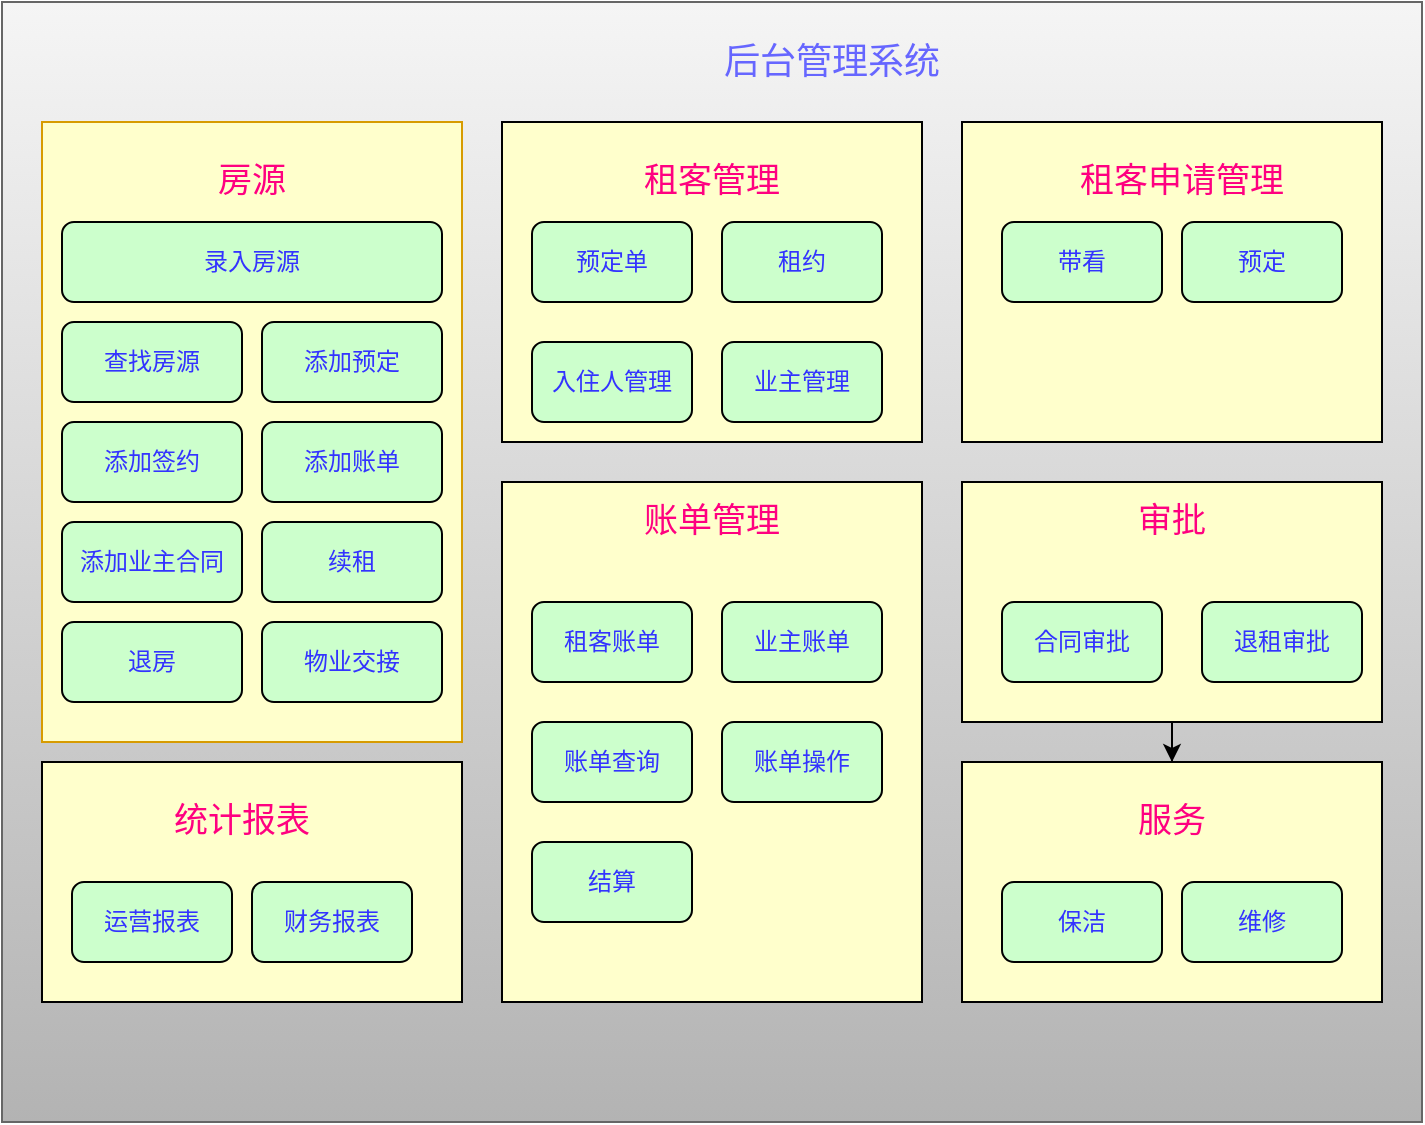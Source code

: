<mxfile>
    <diagram id="_Wg7OJw05gw8BzJXbIB-" name="第 1 页">
        <mxGraphModel dx="820" dy="597" grid="1" gridSize="10" guides="1" tooltips="1" connect="1" arrows="1" fold="1" page="1" pageScale="1" pageWidth="827" pageHeight="1169" math="0" shadow="0">
            <root>
                <mxCell id="0"/>
                <mxCell id="1" parent="0"/>
                <mxCell id="3" value="" style="rounded=0;whiteSpace=wrap;html=1;strokeColor=#666666;fillColor=#f5f5f5;gradientColor=#b3b3b3;" parent="1" vertex="1">
                    <mxGeometry width="710" height="560" as="geometry"/>
                </mxCell>
                <mxCell id="4" value="&lt;font style=&quot;font-size: 18px&quot; color=&quot;#6666ff&quot;&gt;后台管理系统&lt;/font&gt;" style="text;html=1;strokeColor=none;fillColor=none;align=center;verticalAlign=middle;whiteSpace=wrap;rounded=0;" vertex="1" parent="1">
                    <mxGeometry x="345" y="20" width="140" height="20" as="geometry"/>
                </mxCell>
                <mxCell id="5" value="" style="rounded=0;whiteSpace=wrap;html=1;strokeColor=#d79b00;fillColor=#FFFFCC;" vertex="1" parent="1">
                    <mxGeometry x="20" y="60" width="210" height="310" as="geometry"/>
                </mxCell>
                <mxCell id="9" value="" style="rounded=0;whiteSpace=wrap;html=1;fillColor=#FFFFCC;" vertex="1" parent="1">
                    <mxGeometry x="250" y="60" width="210" height="160" as="geometry"/>
                </mxCell>
                <mxCell id="10" value="" style="rounded=0;whiteSpace=wrap;html=1;fillColor=#FFFFCC;" vertex="1" parent="1">
                    <mxGeometry x="250" y="240" width="210" height="260" as="geometry"/>
                </mxCell>
                <mxCell id="12" value="" style="rounded=0;whiteSpace=wrap;html=1;fillColor=#FFFFCC;" vertex="1" parent="1">
                    <mxGeometry x="480" y="60" width="210" height="160" as="geometry"/>
                </mxCell>
                <mxCell id="14" value="" style="rounded=0;whiteSpace=wrap;html=1;fillColor=#FFFFCC;" vertex="1" parent="1">
                    <mxGeometry x="20" y="380" width="210" height="120" as="geometry"/>
                </mxCell>
                <mxCell id="21" value="" style="edgeStyle=orthogonalEdgeStyle;rounded=0;orthogonalLoop=1;jettySize=auto;html=1;" edge="1" parent="1" source="18" target="20">
                    <mxGeometry relative="1" as="geometry"/>
                </mxCell>
                <mxCell id="18" value="" style="rounded=0;whiteSpace=wrap;html=1;fillColor=#FFFFCC;" vertex="1" parent="1">
                    <mxGeometry x="480" y="240" width="210" height="120" as="geometry"/>
                </mxCell>
                <mxCell id="20" value="" style="rounded=0;whiteSpace=wrap;html=1;fillColor=#FFFFCC;" vertex="1" parent="1">
                    <mxGeometry x="480" y="380" width="210" height="120" as="geometry"/>
                </mxCell>
                <mxCell id="22" value="&lt;font style=&quot;font-size: 17px&quot; color=&quot;#ff0080&quot;&gt;房源&lt;/font&gt;" style="text;html=1;strokeColor=none;fillColor=none;align=center;verticalAlign=middle;whiteSpace=wrap;rounded=0;" vertex="1" parent="1">
                    <mxGeometry x="105" y="80" width="40" height="20" as="geometry"/>
                </mxCell>
                <mxCell id="24" value="&lt;font style=&quot;font-size: 17px&quot; color=&quot;#ff0080&quot;&gt;租客管理&lt;/font&gt;" style="text;html=1;strokeColor=none;fillColor=none;align=center;verticalAlign=middle;whiteSpace=wrap;rounded=0;" vertex="1" parent="1">
                    <mxGeometry x="320" y="80" width="70" height="20" as="geometry"/>
                </mxCell>
                <mxCell id="25" value="&lt;font style=&quot;font-size: 17px&quot; color=&quot;#ff0080&quot;&gt;租客申请管理&lt;/font&gt;" style="text;html=1;strokeColor=none;fillColor=none;align=center;verticalAlign=middle;whiteSpace=wrap;rounded=0;" vertex="1" parent="1">
                    <mxGeometry x="530" y="80" width="120" height="20" as="geometry"/>
                </mxCell>
                <mxCell id="26" value="&lt;font style=&quot;font-size: 17px&quot; color=&quot;#ff0080&quot;&gt;审批&lt;/font&gt;" style="text;html=1;strokeColor=none;fillColor=none;align=center;verticalAlign=middle;whiteSpace=wrap;rounded=0;" vertex="1" parent="1">
                    <mxGeometry x="550" y="250" width="70" height="20" as="geometry"/>
                </mxCell>
                <mxCell id="27" value="&lt;font color=&quot;#3333ff&quot;&gt;录入房源&lt;/font&gt;" style="rounded=1;whiteSpace=wrap;html=1;fillColor=#CCFFCC;" vertex="1" parent="1">
                    <mxGeometry x="30" y="110" width="190" height="40" as="geometry"/>
                </mxCell>
                <mxCell id="28" value="&lt;font style=&quot;font-size: 17px&quot; color=&quot;#ff0080&quot;&gt;账单管理&lt;/font&gt;" style="text;html=1;strokeColor=none;fillColor=none;align=center;verticalAlign=middle;whiteSpace=wrap;rounded=0;" vertex="1" parent="1">
                    <mxGeometry x="310" y="250" width="90" height="20" as="geometry"/>
                </mxCell>
                <mxCell id="29" value="&lt;font style=&quot;font-size: 17px&quot; color=&quot;#ff0080&quot;&gt;统计报表&lt;/font&gt;" style="text;html=1;strokeColor=none;fillColor=none;align=center;verticalAlign=middle;whiteSpace=wrap;rounded=0;" vertex="1" parent="1">
                    <mxGeometry x="75" y="400" width="90" height="20" as="geometry"/>
                </mxCell>
                <mxCell id="30" value="&lt;font style=&quot;font-size: 17px&quot; color=&quot;#ff0080&quot;&gt;服务&lt;/font&gt;" style="text;html=1;strokeColor=none;fillColor=none;align=center;verticalAlign=middle;whiteSpace=wrap;rounded=0;" vertex="1" parent="1">
                    <mxGeometry x="540" y="400" width="90" height="20" as="geometry"/>
                </mxCell>
                <mxCell id="31" value="&lt;font color=&quot;#3333ff&quot;&gt;查找房源&lt;/font&gt;" style="rounded=1;whiteSpace=wrap;html=1;fillColor=#CCFFCC;" vertex="1" parent="1">
                    <mxGeometry x="30" y="160" width="90" height="40" as="geometry"/>
                </mxCell>
                <mxCell id="33" value="&lt;font color=&quot;#3333ff&quot;&gt;添加预定&lt;/font&gt;" style="rounded=1;whiteSpace=wrap;html=1;fillColor=#CCFFCC;" vertex="1" parent="1">
                    <mxGeometry x="130" y="160" width="90" height="40" as="geometry"/>
                </mxCell>
                <mxCell id="34" value="&lt;font color=&quot;#3333ff&quot;&gt;添加签约&lt;/font&gt;" style="rounded=1;whiteSpace=wrap;html=1;fillColor=#CCFFCC;" vertex="1" parent="1">
                    <mxGeometry x="30" y="210" width="90" height="40" as="geometry"/>
                </mxCell>
                <mxCell id="35" value="&lt;font color=&quot;#3333ff&quot;&gt;添加账单&lt;/font&gt;" style="rounded=1;whiteSpace=wrap;html=1;fillColor=#CCFFCC;" vertex="1" parent="1">
                    <mxGeometry x="130" y="210" width="90" height="40" as="geometry"/>
                </mxCell>
                <mxCell id="36" value="&lt;font color=&quot;#3333ff&quot;&gt;添加业主合同&lt;/font&gt;" style="rounded=1;whiteSpace=wrap;html=1;fillColor=#CCFFCC;" vertex="1" parent="1">
                    <mxGeometry x="30" y="260" width="90" height="40" as="geometry"/>
                </mxCell>
                <mxCell id="37" value="&lt;font color=&quot;#3333ff&quot;&gt;续租&lt;/font&gt;" style="rounded=1;whiteSpace=wrap;html=1;fillColor=#CCFFCC;" vertex="1" parent="1">
                    <mxGeometry x="130" y="260" width="90" height="40" as="geometry"/>
                </mxCell>
                <mxCell id="38" value="&lt;font color=&quot;#3333ff&quot;&gt;退房&lt;/font&gt;" style="rounded=1;whiteSpace=wrap;html=1;fillColor=#CCFFCC;" vertex="1" parent="1">
                    <mxGeometry x="30" y="310" width="90" height="40" as="geometry"/>
                </mxCell>
                <mxCell id="39" value="&lt;font color=&quot;#3333ff&quot;&gt;物业交接&lt;/font&gt;" style="rounded=1;whiteSpace=wrap;html=1;fillColor=#CCFFCC;" vertex="1" parent="1">
                    <mxGeometry x="130" y="310" width="90" height="40" as="geometry"/>
                </mxCell>
                <mxCell id="40" value="&lt;font color=&quot;#3333ff&quot;&gt;预定单&lt;/font&gt;" style="rounded=1;whiteSpace=wrap;html=1;fillColor=#CCFFCC;" vertex="1" parent="1">
                    <mxGeometry x="265" y="110" width="80" height="40" as="geometry"/>
                </mxCell>
                <mxCell id="41" value="&lt;font color=&quot;#3333ff&quot;&gt;租约&lt;/font&gt;" style="rounded=1;whiteSpace=wrap;html=1;fillColor=#CCFFCC;" vertex="1" parent="1">
                    <mxGeometry x="360" y="110" width="80" height="40" as="geometry"/>
                </mxCell>
                <mxCell id="42" value="&lt;font color=&quot;#3333ff&quot;&gt;入住人管理&lt;/font&gt;" style="rounded=1;whiteSpace=wrap;html=1;fillColor=#CCFFCC;" vertex="1" parent="1">
                    <mxGeometry x="265" y="170" width="80" height="40" as="geometry"/>
                </mxCell>
                <mxCell id="43" value="&lt;font color=&quot;#3333ff&quot;&gt;业主管理&lt;/font&gt;" style="rounded=1;whiteSpace=wrap;html=1;fillColor=#CCFFCC;" vertex="1" parent="1">
                    <mxGeometry x="360" y="170" width="80" height="40" as="geometry"/>
                </mxCell>
                <mxCell id="44" value="&lt;font color=&quot;#3333ff&quot;&gt;租客账单&lt;/font&gt;" style="rounded=1;whiteSpace=wrap;html=1;fillColor=#CCFFCC;" vertex="1" parent="1">
                    <mxGeometry x="265" y="300" width="80" height="40" as="geometry"/>
                </mxCell>
                <mxCell id="45" value="&lt;font color=&quot;#3333ff&quot;&gt;业主账单&lt;/font&gt;" style="rounded=1;whiteSpace=wrap;html=1;fillColor=#CCFFCC;" vertex="1" parent="1">
                    <mxGeometry x="360" y="300" width="80" height="40" as="geometry"/>
                </mxCell>
                <mxCell id="46" value="&lt;font color=&quot;#3333ff&quot;&gt;账单查询&lt;/font&gt;" style="rounded=1;whiteSpace=wrap;html=1;fillColor=#CCFFCC;" vertex="1" parent="1">
                    <mxGeometry x="265" y="360" width="80" height="40" as="geometry"/>
                </mxCell>
                <mxCell id="47" value="&lt;font color=&quot;#3333ff&quot;&gt;账单操作&lt;/font&gt;" style="rounded=1;whiteSpace=wrap;html=1;fillColor=#CCFFCC;" vertex="1" parent="1">
                    <mxGeometry x="360" y="360" width="80" height="40" as="geometry"/>
                </mxCell>
                <mxCell id="48" value="&lt;font color=&quot;#3333ff&quot;&gt;结算&lt;/font&gt;" style="rounded=1;whiteSpace=wrap;html=1;fillColor=#CCFFCC;" vertex="1" parent="1">
                    <mxGeometry x="265" y="420" width="80" height="40" as="geometry"/>
                </mxCell>
                <mxCell id="49" value="&lt;font color=&quot;#3333ff&quot;&gt;运营报表&lt;/font&gt;" style="rounded=1;whiteSpace=wrap;html=1;fillColor=#CCFFCC;" vertex="1" parent="1">
                    <mxGeometry x="35" y="440" width="80" height="40" as="geometry"/>
                </mxCell>
                <mxCell id="50" value="&lt;font color=&quot;#3333ff&quot;&gt;财务报表&lt;/font&gt;" style="rounded=1;whiteSpace=wrap;html=1;fillColor=#CCFFCC;" vertex="1" parent="1">
                    <mxGeometry x="125" y="440" width="80" height="40" as="geometry"/>
                </mxCell>
                <mxCell id="52" value="&lt;font color=&quot;#3333ff&quot;&gt;保洁&lt;/font&gt;" style="rounded=1;whiteSpace=wrap;html=1;fillColor=#CCFFCC;" vertex="1" parent="1">
                    <mxGeometry x="500" y="440" width="80" height="40" as="geometry"/>
                </mxCell>
                <mxCell id="53" value="&lt;font color=&quot;#3333ff&quot;&gt;维修&lt;/font&gt;" style="rounded=1;whiteSpace=wrap;html=1;fillColor=#CCFFCC;" vertex="1" parent="1">
                    <mxGeometry x="590" y="440" width="80" height="40" as="geometry"/>
                </mxCell>
                <mxCell id="57" value="&lt;font color=&quot;#3333ff&quot;&gt;合同审批&lt;/font&gt;" style="rounded=1;whiteSpace=wrap;html=1;fillColor=#CCFFCC;" vertex="1" parent="1">
                    <mxGeometry x="500" y="300" width="80" height="40" as="geometry"/>
                </mxCell>
                <mxCell id="58" value="&lt;font color=&quot;#3333ff&quot;&gt;退租审批&lt;/font&gt;" style="rounded=1;whiteSpace=wrap;html=1;fillColor=#CCFFCC;" vertex="1" parent="1">
                    <mxGeometry x="600" y="300" width="80" height="40" as="geometry"/>
                </mxCell>
                <mxCell id="59" value="&lt;font color=&quot;#3333ff&quot;&gt;带看&lt;/font&gt;" style="rounded=1;whiteSpace=wrap;html=1;fillColor=#CCFFCC;" vertex="1" parent="1">
                    <mxGeometry x="500" y="110" width="80" height="40" as="geometry"/>
                </mxCell>
                <mxCell id="60" value="&lt;font color=&quot;#3333ff&quot;&gt;预定&lt;/font&gt;" style="rounded=1;whiteSpace=wrap;html=1;fillColor=#CCFFCC;" vertex="1" parent="1">
                    <mxGeometry x="590" y="110" width="80" height="40" as="geometry"/>
                </mxCell>
            </root>
        </mxGraphModel>
    </diagram>
</mxfile>